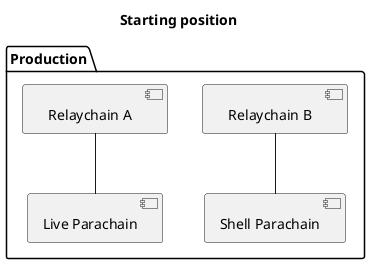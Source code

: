 @startuml
title Starting position

package "Production" as SIM {
  component "   Relaychain A   " as RELAY_A
  component "   Relaychain B   " as RELAY_B
  component "Live Parachain" as PARA_A
  component "Shell Parachain" as PARA_B
}

RELAY_A -d- PARA_A
RELAY_B -d- PARA_B
RELAY_A -[hidden]> RELAY_B

@enduml
